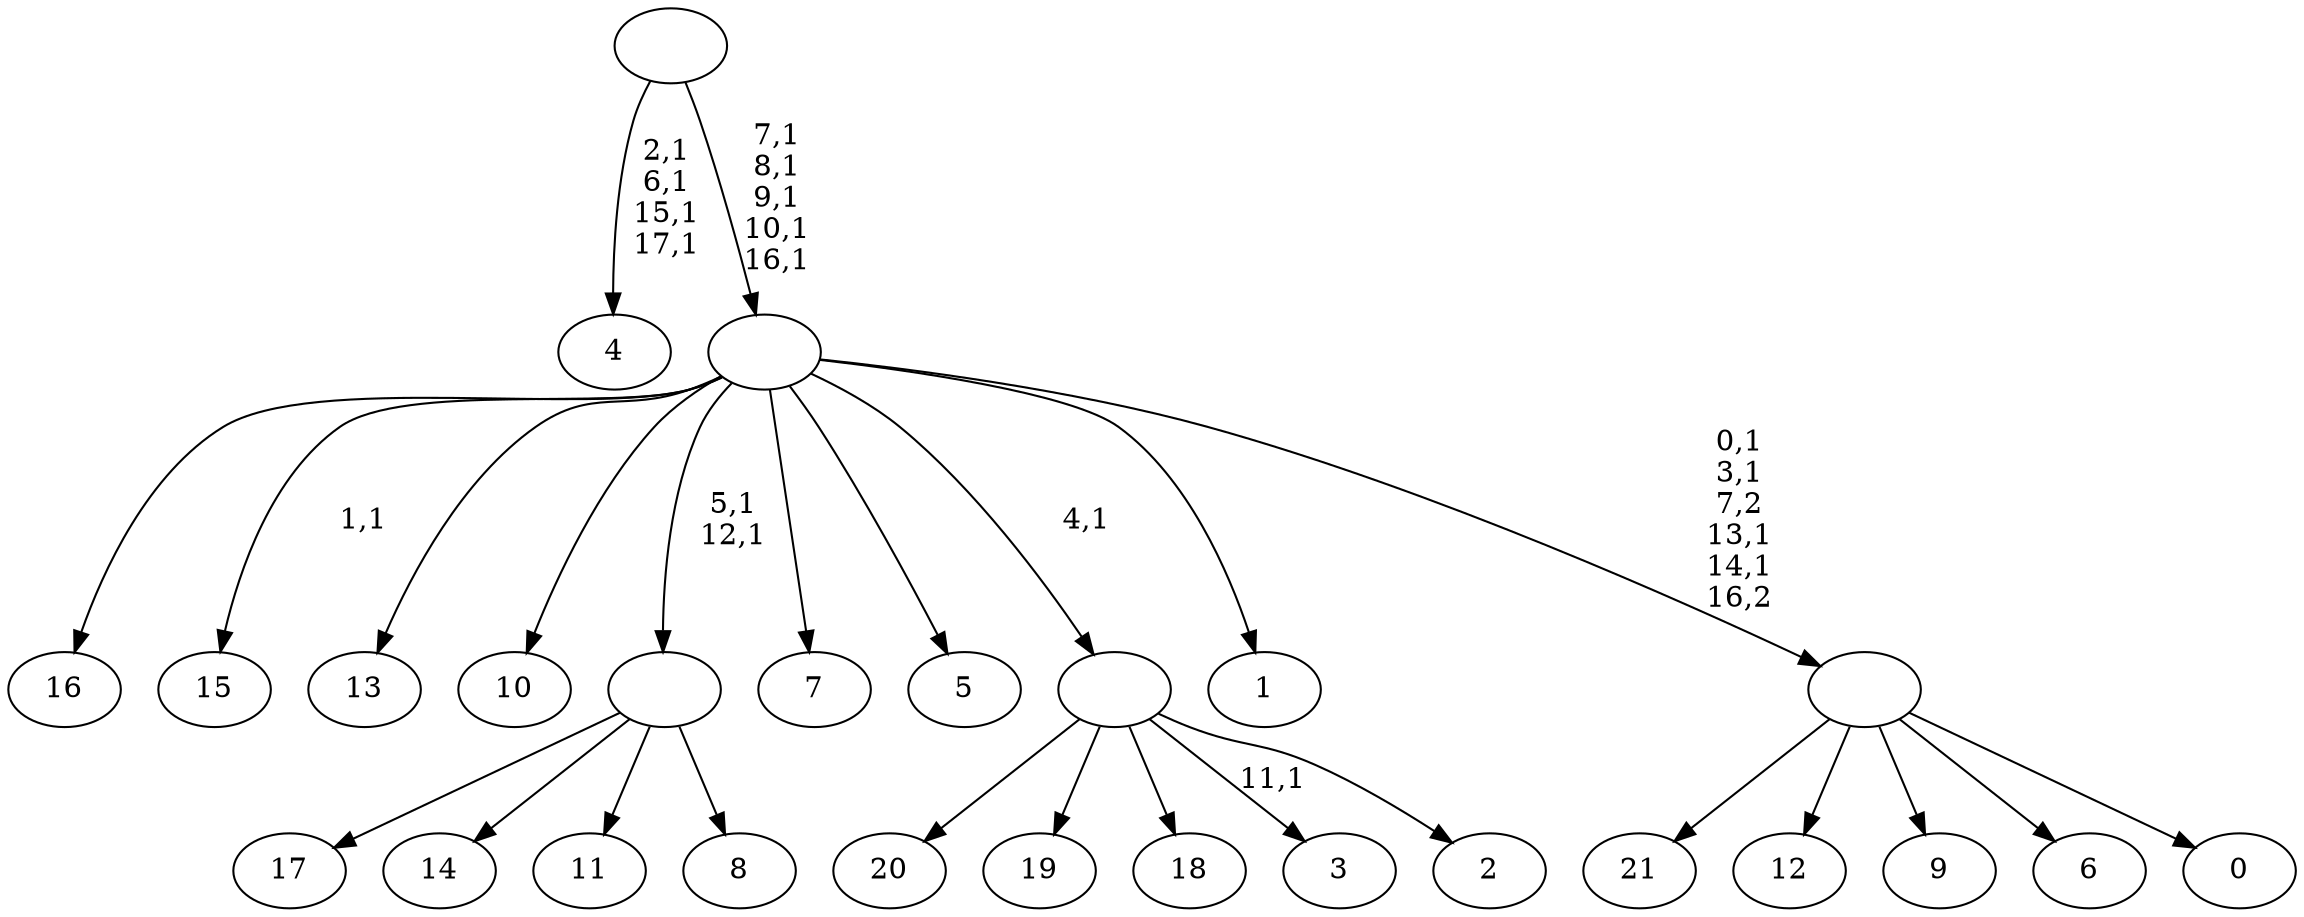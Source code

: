 digraph T {
	40 [label="21"]
	39 [label="20"]
	38 [label="19"]
	37 [label="18"]
	36 [label="17"]
	35 [label="16"]
	34 [label="15"]
	32 [label="14"]
	31 [label="13"]
	30 [label="12"]
	29 [label="11"]
	28 [label="10"]
	27 [label="9"]
	26 [label="8"]
	25 [label=""]
	23 [label="7"]
	22 [label="6"]
	21 [label="5"]
	20 [label="4"]
	15 [label="3"]
	13 [label="2"]
	12 [label=""]
	11 [label="1"]
	10 [label="0"]
	9 [label=""]
	5 [label=""]
	0 [label=""]
	25 -> 36 [label=""]
	25 -> 32 [label=""]
	25 -> 29 [label=""]
	25 -> 26 [label=""]
	12 -> 15 [label="11,1"]
	12 -> 39 [label=""]
	12 -> 38 [label=""]
	12 -> 37 [label=""]
	12 -> 13 [label=""]
	9 -> 40 [label=""]
	9 -> 30 [label=""]
	9 -> 27 [label=""]
	9 -> 22 [label=""]
	9 -> 10 [label=""]
	5 -> 9 [label="0,1\n3,1\n7,2\n13,1\n14,1\n16,2"]
	5 -> 25 [label="5,1\n12,1"]
	5 -> 34 [label="1,1"]
	5 -> 35 [label=""]
	5 -> 31 [label=""]
	5 -> 28 [label=""]
	5 -> 23 [label=""]
	5 -> 21 [label=""]
	5 -> 12 [label="4,1"]
	5 -> 11 [label=""]
	0 -> 5 [label="7,1\n8,1\n9,1\n10,1\n16,1"]
	0 -> 20 [label="2,1\n6,1\n15,1\n17,1"]
}
